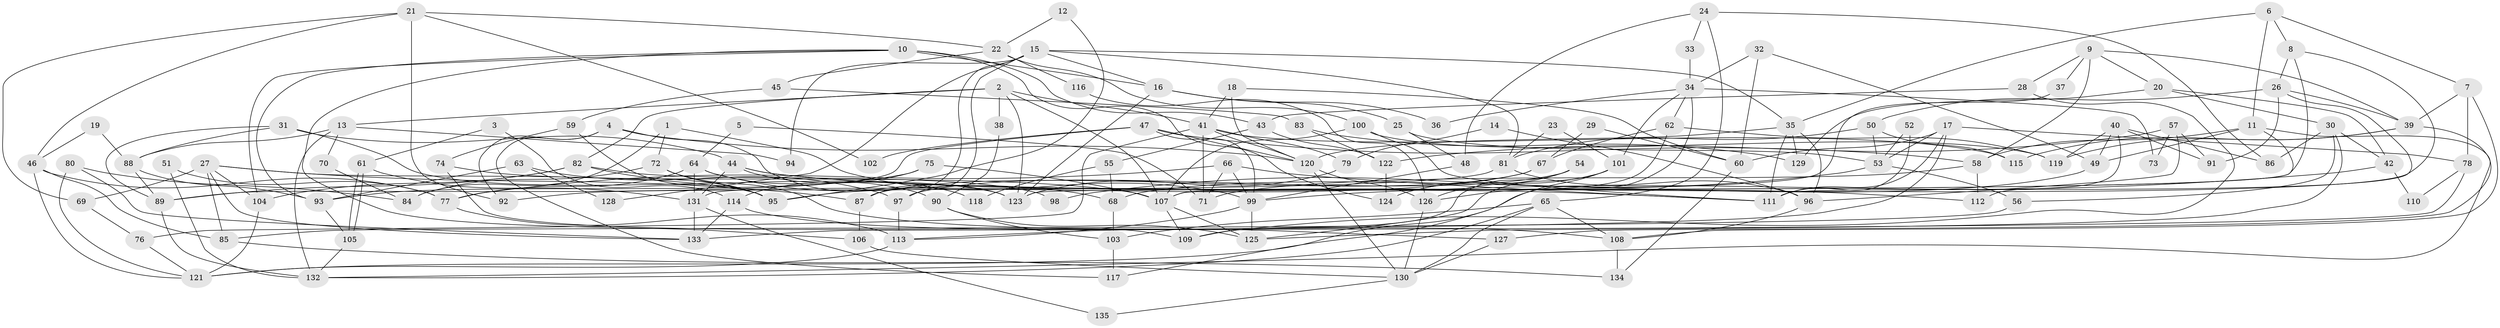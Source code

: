 // coarse degree distribution, {2: 0.13636363636363635, 6: 0.125, 4: 0.11363636363636363, 10: 0.011363636363636364, 8: 0.045454545454545456, 9: 0.045454545454545456, 5: 0.19318181818181818, 3: 0.17045454545454544, 7: 0.14772727272727273, 11: 0.011363636363636364}
// Generated by graph-tools (version 1.1) at 2025/52/02/27/25 19:52:06]
// undirected, 135 vertices, 270 edges
graph export_dot {
graph [start="1"]
  node [color=gray90,style=filled];
  1;
  2;
  3;
  4;
  5;
  6;
  7;
  8;
  9;
  10;
  11;
  12;
  13;
  14;
  15;
  16;
  17;
  18;
  19;
  20;
  21;
  22;
  23;
  24;
  25;
  26;
  27;
  28;
  29;
  30;
  31;
  32;
  33;
  34;
  35;
  36;
  37;
  38;
  39;
  40;
  41;
  42;
  43;
  44;
  45;
  46;
  47;
  48;
  49;
  50;
  51;
  52;
  53;
  54;
  55;
  56;
  57;
  58;
  59;
  60;
  61;
  62;
  63;
  64;
  65;
  66;
  67;
  68;
  69;
  70;
  71;
  72;
  73;
  74;
  75;
  76;
  77;
  78;
  79;
  80;
  81;
  82;
  83;
  84;
  85;
  86;
  87;
  88;
  89;
  90;
  91;
  92;
  93;
  94;
  95;
  96;
  97;
  98;
  99;
  100;
  101;
  102;
  103;
  104;
  105;
  106;
  107;
  108;
  109;
  110;
  111;
  112;
  113;
  114;
  115;
  116;
  117;
  118;
  119;
  120;
  121;
  122;
  123;
  124;
  125;
  126;
  127;
  128;
  129;
  130;
  131;
  132;
  133;
  134;
  135;
  1 -- 99;
  1 -- 72;
  1 -- 84;
  2 -- 41;
  2 -- 123;
  2 -- 13;
  2 -- 38;
  2 -- 82;
  2 -- 107;
  3 -- 61;
  3 -- 114;
  4 -- 92;
  4 -- 123;
  4 -- 117;
  4 -- 120;
  5 -- 71;
  5 -- 64;
  6 -- 11;
  6 -- 7;
  6 -- 8;
  6 -- 35;
  7 -- 39;
  7 -- 78;
  7 -- 108;
  8 -- 26;
  8 -- 107;
  8 -- 123;
  9 -- 28;
  9 -- 39;
  9 -- 20;
  9 -- 37;
  9 -- 58;
  10 -- 104;
  10 -- 93;
  10 -- 16;
  10 -- 43;
  10 -- 106;
  10 -- 124;
  11 -- 58;
  11 -- 107;
  11 -- 49;
  11 -- 132;
  12 -- 95;
  12 -- 22;
  13 -- 132;
  13 -- 70;
  13 -- 88;
  13 -- 94;
  14 -- 79;
  14 -- 96;
  15 -- 35;
  15 -- 97;
  15 -- 16;
  15 -- 81;
  15 -- 87;
  15 -- 94;
  15 -- 128;
  16 -- 25;
  16 -- 36;
  16 -- 123;
  17 -- 111;
  17 -- 60;
  17 -- 53;
  17 -- 78;
  17 -- 113;
  18 -- 41;
  18 -- 60;
  18 -- 120;
  19 -- 88;
  19 -- 46;
  20 -- 30;
  20 -- 42;
  20 -- 129;
  21 -- 69;
  21 -- 46;
  21 -- 22;
  21 -- 92;
  21 -- 102;
  22 -- 100;
  22 -- 45;
  22 -- 116;
  23 -- 101;
  23 -- 81;
  24 -- 48;
  24 -- 65;
  24 -- 33;
  24 -- 86;
  25 -- 53;
  25 -- 48;
  26 -- 111;
  26 -- 50;
  26 -- 39;
  26 -- 91;
  27 -- 95;
  27 -- 87;
  27 -- 69;
  27 -- 85;
  27 -- 104;
  27 -- 133;
  28 -- 43;
  28 -- 109;
  29 -- 67;
  29 -- 60;
  30 -- 42;
  30 -- 86;
  30 -- 56;
  30 -- 125;
  31 -- 123;
  31 -- 88;
  31 -- 44;
  31 -- 89;
  32 -- 34;
  32 -- 49;
  32 -- 60;
  33 -- 34;
  34 -- 121;
  34 -- 62;
  34 -- 36;
  34 -- 73;
  34 -- 101;
  35 -- 120;
  35 -- 96;
  35 -- 111;
  35 -- 129;
  37 -- 131;
  38 -- 90;
  39 -- 127;
  39 -- 115;
  39 -- 119;
  40 -- 112;
  40 -- 119;
  40 -- 49;
  40 -- 86;
  40 -- 91;
  41 -- 71;
  41 -- 120;
  41 -- 76;
  41 -- 79;
  41 -- 115;
  42 -- 99;
  42 -- 110;
  43 -- 122;
  43 -- 55;
  44 -- 111;
  44 -- 112;
  44 -- 118;
  44 -- 131;
  45 -- 83;
  45 -- 59;
  46 -- 121;
  46 -- 85;
  46 -- 77;
  47 -- 120;
  47 -- 89;
  47 -- 58;
  47 -- 99;
  47 -- 102;
  48 -- 99;
  49 -- 68;
  50 -- 115;
  50 -- 81;
  50 -- 53;
  51 -- 132;
  51 -- 77;
  52 -- 53;
  52 -- 111;
  53 -- 56;
  53 -- 98;
  54 -- 109;
  54 -- 126;
  54 -- 97;
  55 -- 68;
  55 -- 118;
  56 -- 85;
  57 -- 91;
  57 -- 96;
  57 -- 73;
  57 -- 122;
  58 -- 71;
  58 -- 112;
  59 -- 95;
  59 -- 74;
  60 -- 134;
  61 -- 105;
  61 -- 105;
  61 -- 131;
  62 -- 119;
  62 -- 67;
  62 -- 126;
  63 -- 97;
  63 -- 93;
  63 -- 128;
  64 -- 68;
  64 -- 77;
  64 -- 90;
  64 -- 131;
  65 -- 130;
  65 -- 103;
  65 -- 108;
  65 -- 132;
  66 -- 99;
  66 -- 77;
  66 -- 71;
  66 -- 111;
  67 -- 87;
  67 -- 95;
  68 -- 103;
  69 -- 76;
  70 -- 84;
  72 -- 108;
  72 -- 84;
  72 -- 95;
  74 -- 107;
  74 -- 109;
  75 -- 93;
  75 -- 107;
  75 -- 114;
  76 -- 121;
  77 -- 113;
  78 -- 133;
  78 -- 110;
  79 -- 123;
  80 -- 133;
  80 -- 121;
  80 -- 84;
  81 -- 96;
  81 -- 92;
  82 -- 89;
  82 -- 95;
  82 -- 98;
  82 -- 104;
  83 -- 122;
  83 -- 129;
  85 -- 134;
  87 -- 106;
  88 -- 89;
  88 -- 93;
  89 -- 132;
  90 -- 125;
  90 -- 103;
  93 -- 105;
  96 -- 108;
  97 -- 113;
  99 -- 125;
  99 -- 113;
  100 -- 111;
  100 -- 107;
  100 -- 119;
  101 -- 125;
  101 -- 117;
  101 -- 124;
  103 -- 117;
  104 -- 121;
  105 -- 132;
  106 -- 130;
  107 -- 109;
  107 -- 125;
  108 -- 134;
  113 -- 121;
  114 -- 133;
  114 -- 127;
  116 -- 126;
  120 -- 126;
  120 -- 130;
  122 -- 124;
  126 -- 130;
  127 -- 130;
  130 -- 135;
  131 -- 133;
  131 -- 135;
}
